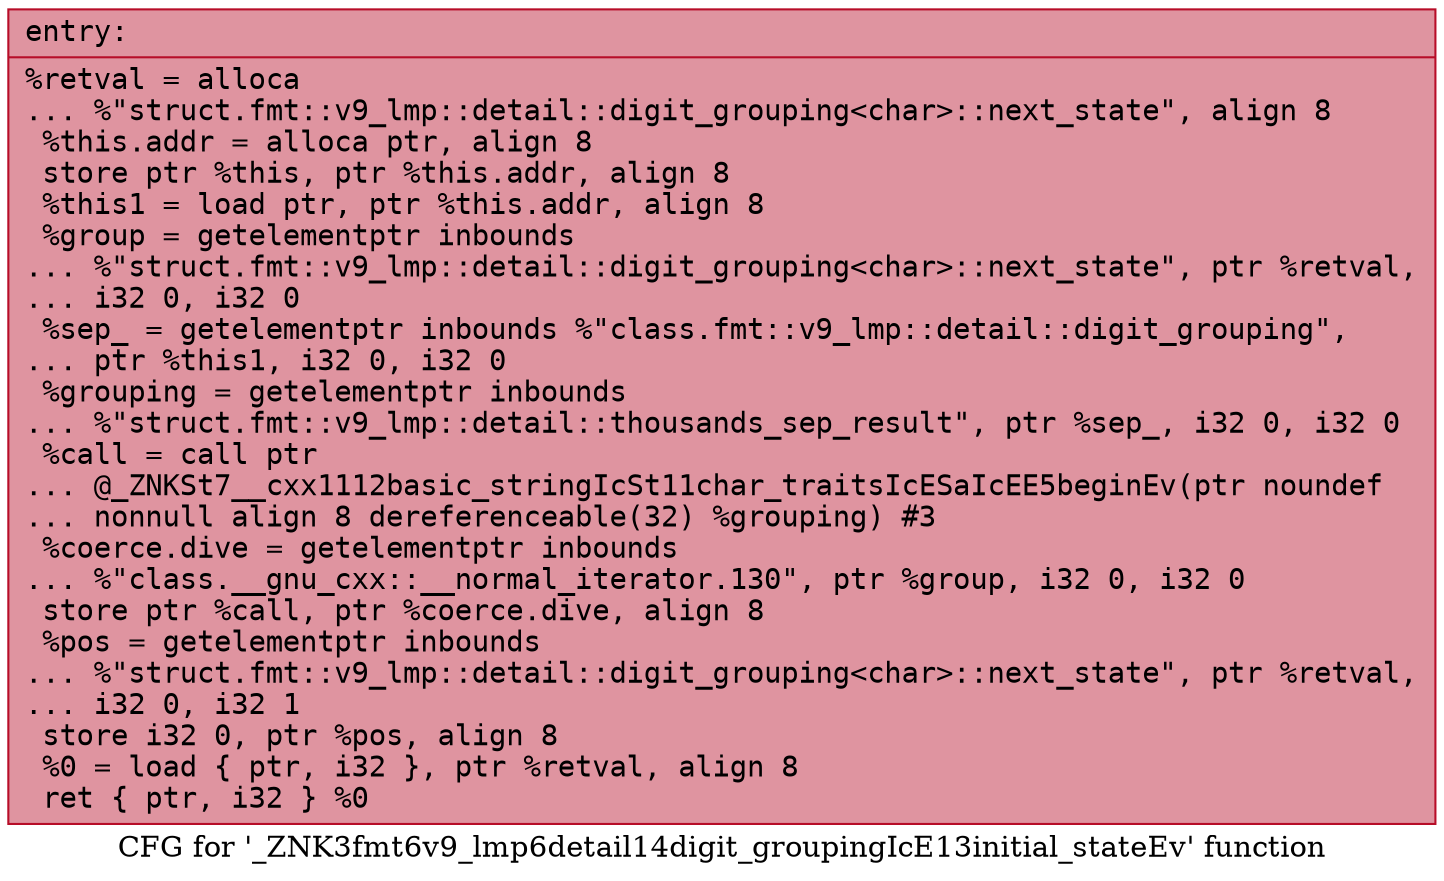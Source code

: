 digraph "CFG for '_ZNK3fmt6v9_lmp6detail14digit_groupingIcE13initial_stateEv' function" {
	label="CFG for '_ZNK3fmt6v9_lmp6detail14digit_groupingIcE13initial_stateEv' function";

	Node0x556bfece7d10 [shape=record,color="#b70d28ff", style=filled, fillcolor="#b70d2870" fontname="Courier",label="{entry:\l|  %retval = alloca\l... %\"struct.fmt::v9_lmp::detail::digit_grouping\<char\>::next_state\", align 8\l  %this.addr = alloca ptr, align 8\l  store ptr %this, ptr %this.addr, align 8\l  %this1 = load ptr, ptr %this.addr, align 8\l  %group = getelementptr inbounds\l... %\"struct.fmt::v9_lmp::detail::digit_grouping\<char\>::next_state\", ptr %retval,\l... i32 0, i32 0\l  %sep_ = getelementptr inbounds %\"class.fmt::v9_lmp::detail::digit_grouping\",\l... ptr %this1, i32 0, i32 0\l  %grouping = getelementptr inbounds\l... %\"struct.fmt::v9_lmp::detail::thousands_sep_result\", ptr %sep_, i32 0, i32 0\l  %call = call ptr\l... @_ZNKSt7__cxx1112basic_stringIcSt11char_traitsIcESaIcEE5beginEv(ptr noundef\l... nonnull align 8 dereferenceable(32) %grouping) #3\l  %coerce.dive = getelementptr inbounds\l... %\"class.__gnu_cxx::__normal_iterator.130\", ptr %group, i32 0, i32 0\l  store ptr %call, ptr %coerce.dive, align 8\l  %pos = getelementptr inbounds\l... %\"struct.fmt::v9_lmp::detail::digit_grouping\<char\>::next_state\", ptr %retval,\l... i32 0, i32 1\l  store i32 0, ptr %pos, align 8\l  %0 = load \{ ptr, i32 \}, ptr %retval, align 8\l  ret \{ ptr, i32 \} %0\l}"];
}
